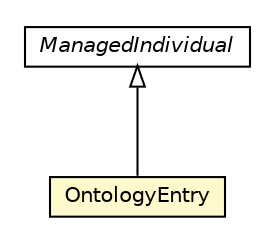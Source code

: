 #!/usr/local/bin/dot
#
# Class diagram 
# Generated by UMLGraph version R5_6-24-gf6e263 (http://www.umlgraph.org/)
#

digraph G {
	edge [fontname="Helvetica",fontsize=10,labelfontname="Helvetica",labelfontsize=10];
	node [fontname="Helvetica",fontsize=10,shape=plaintext];
	nodesep=0.25;
	ranksep=0.5;
	// org.universAAL.middleware.owl.ManagedIndividual
	c5922202 [label=<<table title="org.universAAL.middleware.owl.ManagedIndividual" border="0" cellborder="1" cellspacing="0" cellpadding="2" port="p" href="../../middleware/owl/ManagedIndividual.html">
		<tr><td><table border="0" cellspacing="0" cellpadding="1">
<tr><td align="center" balign="center"><font face="Helvetica-Oblique"> ManagedIndividual </font></td></tr>
		</table></td></tr>
		</table>>, URL="../../middleware/owl/ManagedIndividual.html", fontname="Helvetica", fontcolor="black", fontsize=10.0];
	// org.universAAL.ontology.profile.OntologyEntry
	c5922729 [label=<<table title="org.universAAL.ontology.profile.OntologyEntry" border="0" cellborder="1" cellspacing="0" cellpadding="2" port="p" bgcolor="lemonChiffon" href="./OntologyEntry.html">
		<tr><td><table border="0" cellspacing="0" cellpadding="1">
<tr><td align="center" balign="center"> OntologyEntry </td></tr>
		</table></td></tr>
		</table>>, URL="./OntologyEntry.html", fontname="Helvetica", fontcolor="black", fontsize=10.0];
	//org.universAAL.ontology.profile.OntologyEntry extends org.universAAL.middleware.owl.ManagedIndividual
	c5922202:p -> c5922729:p [dir=back,arrowtail=empty];
}

